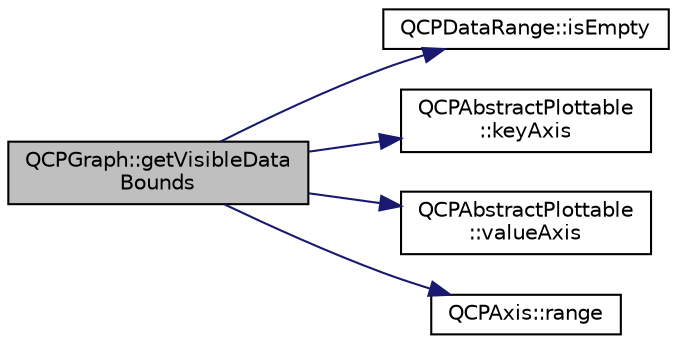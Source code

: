 digraph "QCPGraph::getVisibleDataBounds"
{
  edge [fontname="Helvetica",fontsize="10",labelfontname="Helvetica",labelfontsize="10"];
  node [fontname="Helvetica",fontsize="10",shape=record];
  rankdir="LR";
  Node488 [label="QCPGraph::getVisibleData\lBounds",height=0.2,width=0.4,color="black", fillcolor="grey75", style="filled", fontcolor="black"];
  Node488 -> Node489 [color="midnightblue",fontsize="10",style="solid",fontname="Helvetica"];
  Node489 [label="QCPDataRange::isEmpty",height=0.2,width=0.4,color="black", fillcolor="white", style="filled",URL="$class_q_c_p_data_range.html#ac32e53fc05d6cd2eac96b96a7265d3b8"];
  Node488 -> Node490 [color="midnightblue",fontsize="10",style="solid",fontname="Helvetica"];
  Node490 [label="QCPAbstractPlottable\l::keyAxis",height=0.2,width=0.4,color="black", fillcolor="white", style="filled",URL="$class_q_c_p_abstract_plottable.html#a2cdd6f0dd5e9a979037f86b4000d9cfe"];
  Node488 -> Node491 [color="midnightblue",fontsize="10",style="solid",fontname="Helvetica"];
  Node491 [label="QCPAbstractPlottable\l::valueAxis",height=0.2,width=0.4,color="black", fillcolor="white", style="filled",URL="$class_q_c_p_abstract_plottable.html#af47809a644a68ffd955fb30b01fb4f2f"];
  Node488 -> Node492 [color="midnightblue",fontsize="10",style="solid",fontname="Helvetica"];
  Node492 [label="QCPAxis::range",height=0.2,width=0.4,color="black", fillcolor="white", style="filled",URL="$class_q_c_p_axis.html#ac4058855a81f1a883cf2e754f6a6acb1"];
}
